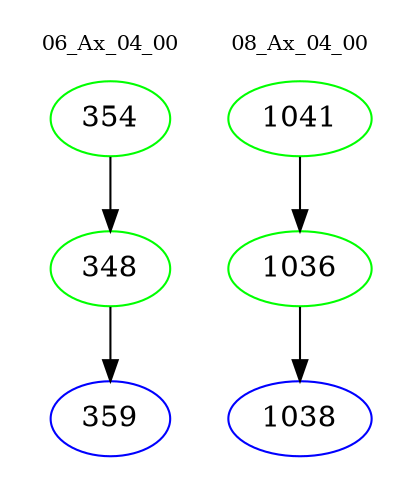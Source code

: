 digraph{
subgraph cluster_0 {
color = white
label = "06_Ax_04_00";
fontsize=10;
T0_354 [label="354", color="green"]
T0_354 -> T0_348 [color="black"]
T0_348 [label="348", color="green"]
T0_348 -> T0_359 [color="black"]
T0_359 [label="359", color="blue"]
}
subgraph cluster_1 {
color = white
label = "08_Ax_04_00";
fontsize=10;
T1_1041 [label="1041", color="green"]
T1_1041 -> T1_1036 [color="black"]
T1_1036 [label="1036", color="green"]
T1_1036 -> T1_1038 [color="black"]
T1_1038 [label="1038", color="blue"]
}
}
